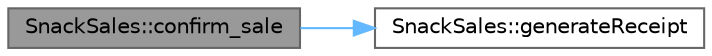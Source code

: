digraph "SnackSales::confirm_sale"
{
 // LATEX_PDF_SIZE
  bgcolor="transparent";
  edge [fontname=Helvetica,fontsize=10,labelfontname=Helvetica,labelfontsize=10];
  node [fontname=Helvetica,fontsize=10,shape=box,height=0.2,width=0.4];
  rankdir="LR";
  Node1 [id="Node000001",label="SnackSales::confirm_sale",height=0.2,width=0.4,color="gray40", fillcolor="grey60", style="filled", fontcolor="black",tooltip="This function confirms the sale and adds it to the database."];
  Node1 -> Node2 [id="edge1_Node000001_Node000002",color="steelblue1",style="solid",tooltip=" "];
  Node2 [id="Node000002",label="SnackSales::generateReceipt",height=0.2,width=0.4,color="grey40", fillcolor="white", style="filled",URL="$class_snack_sales.html#a251c1697bfb296af6e6c1a1d196cbd26",tooltip="This function generates a receipt in pdf format from cart and saves it to desktop."];
}
